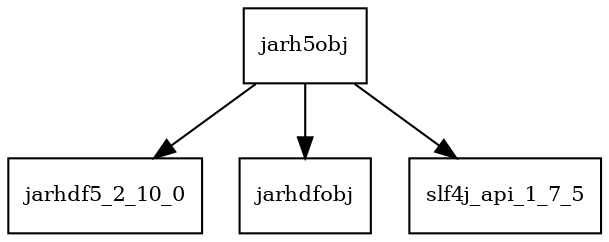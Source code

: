 digraph jarh5obj_dependencies {
  node [shape = box, fontsize=10.0];
  jarh5obj -> jarhdf5_2_10_0;
  jarh5obj -> jarhdfobj;
  jarh5obj -> slf4j_api_1_7_5;
}
